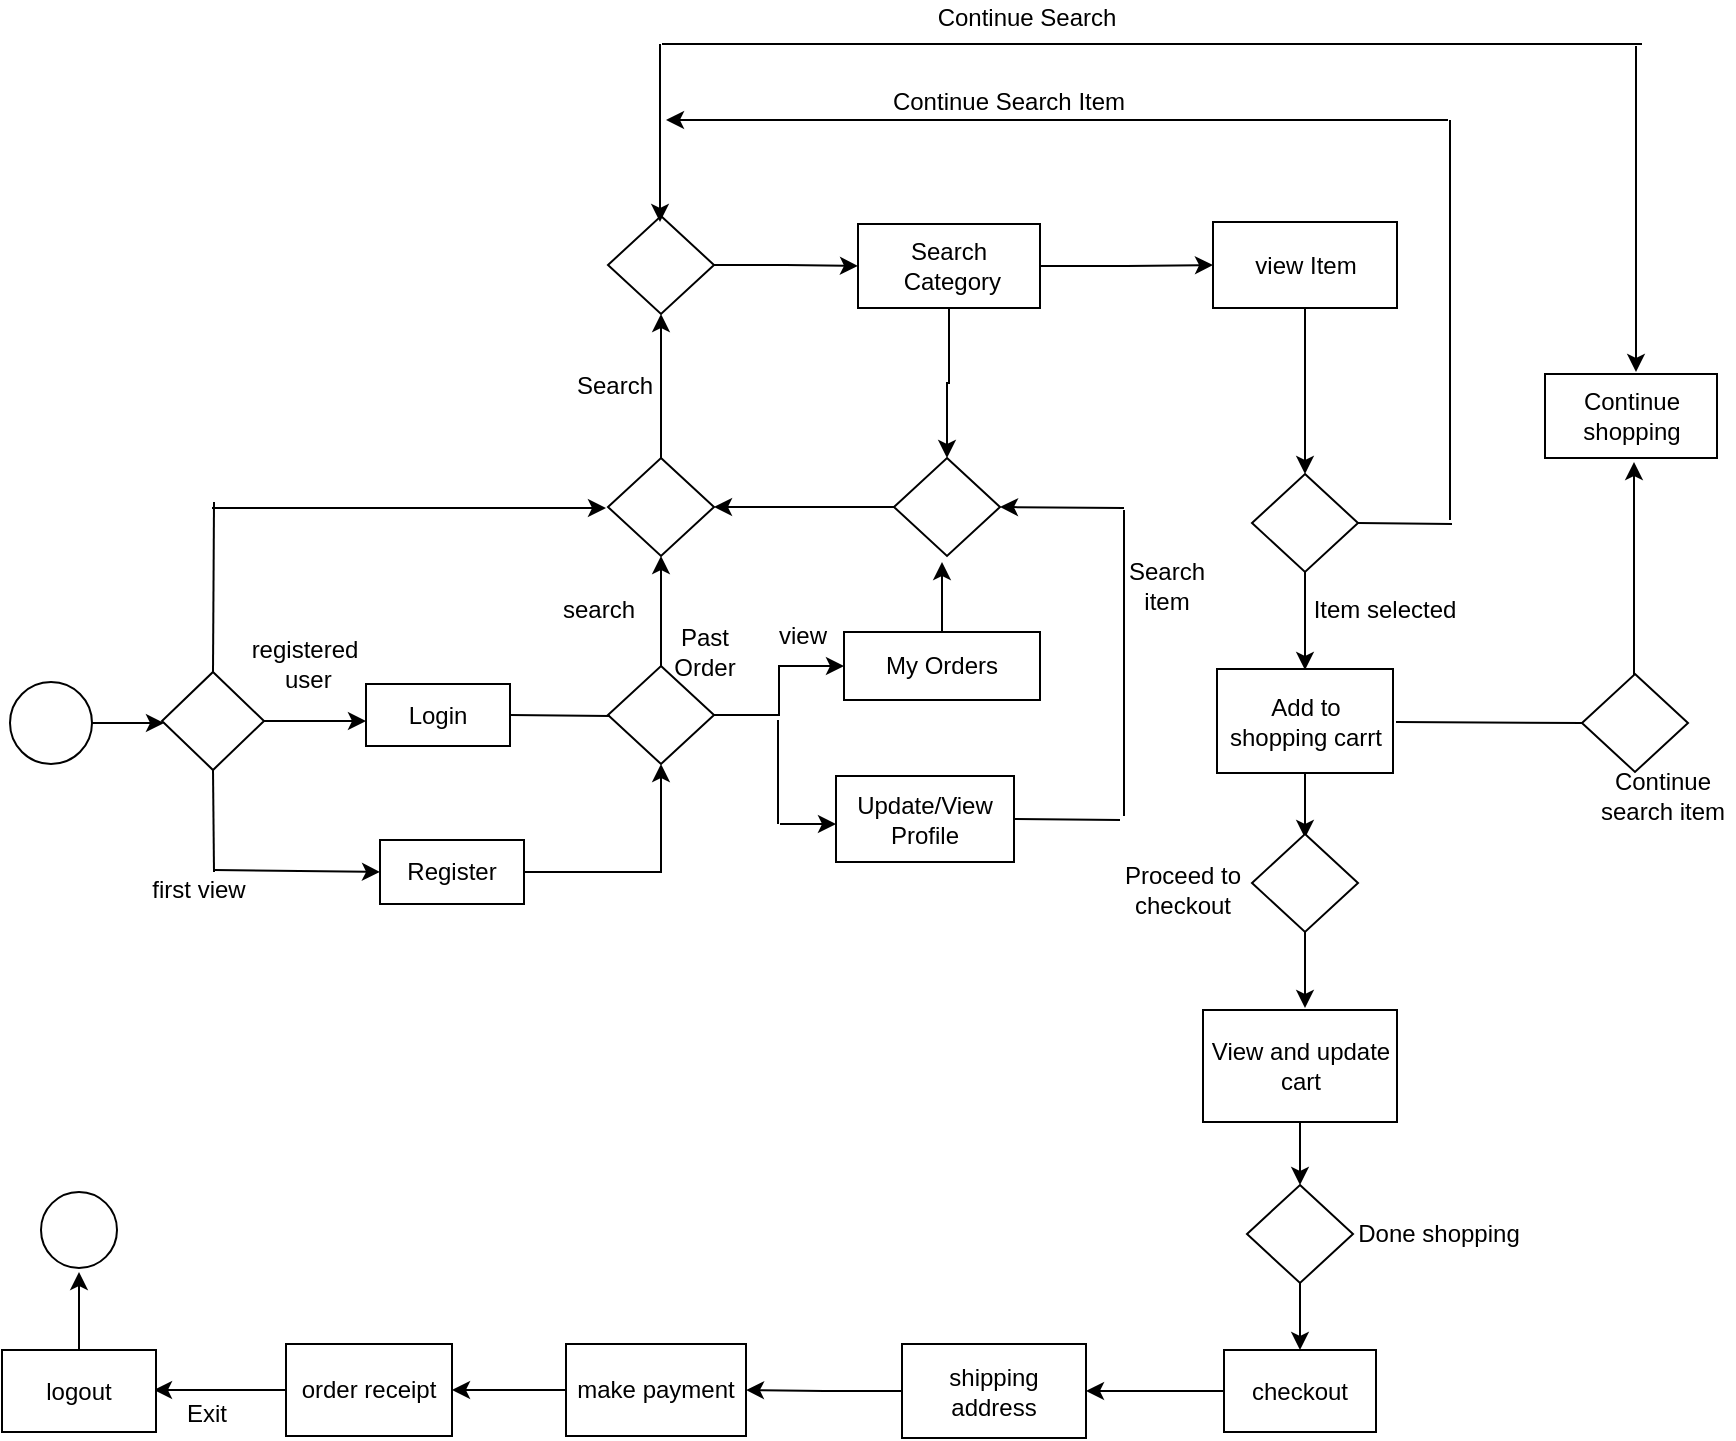 <mxfile version="14.6.9"><diagram id="OOdare-w-GVQDJ9UAYvX" name="Page-1"><mxGraphModel dx="937" dy="1980" grid="0" gridSize="10" guides="1" tooltips="1" connect="1" arrows="1" fold="1" page="1" pageScale="1" pageWidth="827" pageHeight="1169" math="0" shadow="0"><root><mxCell id="0"/><mxCell id="1" parent="0"/><mxCell id="eecgPtOqIDZe11I3rvTA-28" style="edgeStyle=orthogonalEdgeStyle;rounded=0;orthogonalLoop=1;jettySize=auto;html=1;" edge="1" parent="1" source="eecgPtOqIDZe11I3rvTA-1"><mxGeometry relative="1" as="geometry"><mxPoint x="114" y="216.5" as="targetPoint"/></mxGeometry></mxCell><mxCell id="eecgPtOqIDZe11I3rvTA-1" value="" style="ellipse;whiteSpace=wrap;html=1;aspect=fixed;" vertex="1" parent="1"><mxGeometry x="37" y="196" width="41" height="41" as="geometry"/></mxCell><mxCell id="eecgPtOqIDZe11I3rvTA-29" style="edgeStyle=orthogonalEdgeStyle;rounded=0;orthogonalLoop=1;jettySize=auto;html=1;" edge="1" parent="1" source="eecgPtOqIDZe11I3rvTA-2"><mxGeometry relative="1" as="geometry"><mxPoint x="215" y="215.5" as="targetPoint"/></mxGeometry></mxCell><mxCell id="eecgPtOqIDZe11I3rvTA-2" value="" style="rhombus;whiteSpace=wrap;html=1;" vertex="1" parent="1"><mxGeometry x="113" y="191" width="51" height="49" as="geometry"/></mxCell><mxCell id="eecgPtOqIDZe11I3rvTA-3" value="Login" style="rounded=0;whiteSpace=wrap;html=1;" vertex="1" parent="1"><mxGeometry x="215" y="197" width="72" height="31" as="geometry"/></mxCell><mxCell id="eecgPtOqIDZe11I3rvTA-95" style="edgeStyle=orthogonalEdgeStyle;rounded=0;orthogonalLoop=1;jettySize=auto;html=1;entryX=0.5;entryY=1;entryDx=0;entryDy=0;" edge="1" parent="1" source="eecgPtOqIDZe11I3rvTA-4" target="eecgPtOqIDZe11I3rvTA-5"><mxGeometry relative="1" as="geometry"/></mxCell><mxCell id="eecgPtOqIDZe11I3rvTA-4" value="Register" style="rounded=0;whiteSpace=wrap;html=1;" vertex="1" parent="1"><mxGeometry x="222" y="275" width="72" height="32" as="geometry"/></mxCell><mxCell id="eecgPtOqIDZe11I3rvTA-32" style="edgeStyle=orthogonalEdgeStyle;rounded=0;orthogonalLoop=1;jettySize=auto;html=1;entryX=0.5;entryY=1;entryDx=0;entryDy=0;" edge="1" parent="1" source="eecgPtOqIDZe11I3rvTA-5" target="eecgPtOqIDZe11I3rvTA-6"><mxGeometry relative="1" as="geometry"/></mxCell><mxCell id="eecgPtOqIDZe11I3rvTA-37" style="edgeStyle=orthogonalEdgeStyle;rounded=0;orthogonalLoop=1;jettySize=auto;html=1;exitX=1;exitY=0.5;exitDx=0;exitDy=0;" edge="1" parent="1" source="eecgPtOqIDZe11I3rvTA-5" target="eecgPtOqIDZe11I3rvTA-10"><mxGeometry relative="1" as="geometry"/></mxCell><mxCell id="eecgPtOqIDZe11I3rvTA-5" value="" style="rhombus;whiteSpace=wrap;html=1;" vertex="1" parent="1"><mxGeometry x="336" y="188" width="53" height="49" as="geometry"/></mxCell><mxCell id="eecgPtOqIDZe11I3rvTA-33" style="edgeStyle=orthogonalEdgeStyle;rounded=0;orthogonalLoop=1;jettySize=auto;html=1;" edge="1" parent="1" source="eecgPtOqIDZe11I3rvTA-6" target="eecgPtOqIDZe11I3rvTA-7"><mxGeometry relative="1" as="geometry"/></mxCell><mxCell id="eecgPtOqIDZe11I3rvTA-6" value="" style="rhombus;whiteSpace=wrap;html=1;" vertex="1" parent="1"><mxGeometry x="336" y="84" width="53" height="49" as="geometry"/></mxCell><mxCell id="eecgPtOqIDZe11I3rvTA-34" style="edgeStyle=orthogonalEdgeStyle;rounded=0;orthogonalLoop=1;jettySize=auto;html=1;entryX=0;entryY=0.5;entryDx=0;entryDy=0;" edge="1" parent="1" source="eecgPtOqIDZe11I3rvTA-7" target="eecgPtOqIDZe11I3rvTA-12"><mxGeometry relative="1" as="geometry"><mxPoint x="453" y="-12" as="targetPoint"/></mxGeometry></mxCell><mxCell id="eecgPtOqIDZe11I3rvTA-7" value="" style="rhombus;whiteSpace=wrap;html=1;" vertex="1" parent="1"><mxGeometry x="336" y="-37" width="53" height="49" as="geometry"/></mxCell><mxCell id="eecgPtOqIDZe11I3rvTA-41" style="edgeStyle=orthogonalEdgeStyle;rounded=0;orthogonalLoop=1;jettySize=auto;html=1;entryX=1;entryY=0.5;entryDx=0;entryDy=0;" edge="1" parent="1" source="eecgPtOqIDZe11I3rvTA-8" target="eecgPtOqIDZe11I3rvTA-6"><mxGeometry relative="1" as="geometry"/></mxCell><mxCell id="eecgPtOqIDZe11I3rvTA-8" value="" style="rhombus;whiteSpace=wrap;html=1;" vertex="1" parent="1"><mxGeometry x="479" y="84" width="53" height="49" as="geometry"/></mxCell><mxCell id="eecgPtOqIDZe11I3rvTA-48" style="edgeStyle=orthogonalEdgeStyle;rounded=0;orthogonalLoop=1;jettySize=auto;html=1;" edge="1" parent="1" source="eecgPtOqIDZe11I3rvTA-9"><mxGeometry relative="1" as="geometry"><mxPoint x="684.5" y="190" as="targetPoint"/></mxGeometry></mxCell><mxCell id="eecgPtOqIDZe11I3rvTA-9" value="" style="rhombus;whiteSpace=wrap;html=1;" vertex="1" parent="1"><mxGeometry x="658" y="92" width="53" height="49" as="geometry"/></mxCell><mxCell id="eecgPtOqIDZe11I3rvTA-40" style="edgeStyle=orthogonalEdgeStyle;rounded=0;orthogonalLoop=1;jettySize=auto;html=1;" edge="1" parent="1" source="eecgPtOqIDZe11I3rvTA-10"><mxGeometry relative="1" as="geometry"><mxPoint x="503" y="136" as="targetPoint"/></mxGeometry></mxCell><mxCell id="eecgPtOqIDZe11I3rvTA-10" value="My Orders" style="rounded=0;whiteSpace=wrap;html=1;" vertex="1" parent="1"><mxGeometry x="454" y="171" width="98" height="34" as="geometry"/></mxCell><mxCell id="eecgPtOqIDZe11I3rvTA-11" value="Update/View Profile" style="rounded=0;whiteSpace=wrap;html=1;" vertex="1" parent="1"><mxGeometry x="450" y="243" width="89" height="43" as="geometry"/></mxCell><mxCell id="eecgPtOqIDZe11I3rvTA-36" style="edgeStyle=orthogonalEdgeStyle;rounded=0;orthogonalLoop=1;jettySize=auto;html=1;entryX=0;entryY=0.5;entryDx=0;entryDy=0;" edge="1" parent="1" source="eecgPtOqIDZe11I3rvTA-12" target="eecgPtOqIDZe11I3rvTA-13"><mxGeometry relative="1" as="geometry"/></mxCell><mxCell id="eecgPtOqIDZe11I3rvTA-42" style="edgeStyle=orthogonalEdgeStyle;rounded=0;orthogonalLoop=1;jettySize=auto;html=1;entryX=0.5;entryY=0;entryDx=0;entryDy=0;" edge="1" parent="1" source="eecgPtOqIDZe11I3rvTA-12" target="eecgPtOqIDZe11I3rvTA-8"><mxGeometry relative="1" as="geometry"/></mxCell><mxCell id="eecgPtOqIDZe11I3rvTA-12" value="Search &amp;nbsp;Category" style="rounded=0;whiteSpace=wrap;html=1;" vertex="1" parent="1"><mxGeometry x="461" y="-33" width="91" height="42" as="geometry"/></mxCell><mxCell id="eecgPtOqIDZe11I3rvTA-47" style="edgeStyle=orthogonalEdgeStyle;rounded=0;orthogonalLoop=1;jettySize=auto;html=1;" edge="1" parent="1" source="eecgPtOqIDZe11I3rvTA-13" target="eecgPtOqIDZe11I3rvTA-9"><mxGeometry relative="1" as="geometry"/></mxCell><mxCell id="eecgPtOqIDZe11I3rvTA-13" value="view Item" style="rounded=0;whiteSpace=wrap;html=1;" vertex="1" parent="1"><mxGeometry x="638.5" y="-34" width="92" height="43" as="geometry"/></mxCell><mxCell id="eecgPtOqIDZe11I3rvTA-49" style="edgeStyle=orthogonalEdgeStyle;rounded=0;orthogonalLoop=1;jettySize=auto;html=1;" edge="1" parent="1" source="eecgPtOqIDZe11I3rvTA-16"><mxGeometry relative="1" as="geometry"><mxPoint x="684.5" y="274" as="targetPoint"/></mxGeometry></mxCell><mxCell id="eecgPtOqIDZe11I3rvTA-16" value="Add to shopping carrt" style="rounded=0;whiteSpace=wrap;html=1;" vertex="1" parent="1"><mxGeometry x="640.5" y="189.5" width="88" height="52" as="geometry"/></mxCell><mxCell id="eecgPtOqIDZe11I3rvTA-67" style="edgeStyle=orthogonalEdgeStyle;rounded=0;orthogonalLoop=1;jettySize=auto;html=1;entryX=0.5;entryY=0;entryDx=0;entryDy=0;" edge="1" parent="1" source="eecgPtOqIDZe11I3rvTA-17" target="eecgPtOqIDZe11I3rvTA-19"><mxGeometry relative="1" as="geometry"/></mxCell><mxCell id="eecgPtOqIDZe11I3rvTA-17" value="View and update cart" style="rounded=0;whiteSpace=wrap;html=1;" vertex="1" parent="1"><mxGeometry x="633.5" y="360" width="97" height="56" as="geometry"/></mxCell><mxCell id="eecgPtOqIDZe11I3rvTA-51" style="edgeStyle=orthogonalEdgeStyle;rounded=0;orthogonalLoop=1;jettySize=auto;html=1;" edge="1" parent="1" source="eecgPtOqIDZe11I3rvTA-18"><mxGeometry relative="1" as="geometry"><mxPoint x="684.5" y="359" as="targetPoint"/></mxGeometry></mxCell><mxCell id="eecgPtOqIDZe11I3rvTA-18" value="" style="rhombus;whiteSpace=wrap;html=1;" vertex="1" parent="1"><mxGeometry x="658" y="272" width="53" height="49" as="geometry"/></mxCell><mxCell id="eecgPtOqIDZe11I3rvTA-68" style="edgeStyle=orthogonalEdgeStyle;rounded=0;orthogonalLoop=1;jettySize=auto;html=1;entryX=0.5;entryY=0;entryDx=0;entryDy=0;" edge="1" parent="1" source="eecgPtOqIDZe11I3rvTA-19" target="eecgPtOqIDZe11I3rvTA-22"><mxGeometry relative="1" as="geometry"/></mxCell><mxCell id="eecgPtOqIDZe11I3rvTA-19" value="" style="rhombus;whiteSpace=wrap;html=1;" vertex="1" parent="1"><mxGeometry x="655.5" y="447.5" width="53" height="49" as="geometry"/></mxCell><mxCell id="eecgPtOqIDZe11I3rvTA-66" style="edgeStyle=orthogonalEdgeStyle;rounded=0;orthogonalLoop=1;jettySize=auto;html=1;" edge="1" parent="1" source="eecgPtOqIDZe11I3rvTA-20"><mxGeometry relative="1" as="geometry"><mxPoint x="849" y="86" as="targetPoint"/></mxGeometry></mxCell><mxCell id="eecgPtOqIDZe11I3rvTA-20" value="" style="rhombus;whiteSpace=wrap;html=1;" vertex="1" parent="1"><mxGeometry x="823" y="192" width="53" height="49" as="geometry"/></mxCell><mxCell id="eecgPtOqIDZe11I3rvTA-21" value="Continue shopping" style="rounded=0;whiteSpace=wrap;html=1;" vertex="1" parent="1"><mxGeometry x="804.5" y="42" width="86" height="42" as="geometry"/></mxCell><mxCell id="eecgPtOqIDZe11I3rvTA-69" style="edgeStyle=orthogonalEdgeStyle;rounded=0;orthogonalLoop=1;jettySize=auto;html=1;entryX=1;entryY=0.5;entryDx=0;entryDy=0;" edge="1" parent="1" source="eecgPtOqIDZe11I3rvTA-22" target="eecgPtOqIDZe11I3rvTA-23"><mxGeometry relative="1" as="geometry"/></mxCell><mxCell id="eecgPtOqIDZe11I3rvTA-22" value="checkout" style="rounded=0;whiteSpace=wrap;html=1;" vertex="1" parent="1"><mxGeometry x="644" y="530" width="76" height="41" as="geometry"/></mxCell><mxCell id="eecgPtOqIDZe11I3rvTA-70" style="edgeStyle=orthogonalEdgeStyle;rounded=0;orthogonalLoop=1;jettySize=auto;html=1;entryX=1;entryY=0.5;entryDx=0;entryDy=0;" edge="1" parent="1" source="eecgPtOqIDZe11I3rvTA-23" target="eecgPtOqIDZe11I3rvTA-24"><mxGeometry relative="1" as="geometry"/></mxCell><mxCell id="eecgPtOqIDZe11I3rvTA-23" value="shipping address" style="rounded=0;whiteSpace=wrap;html=1;" vertex="1" parent="1"><mxGeometry x="483" y="527" width="92" height="47" as="geometry"/></mxCell><mxCell id="eecgPtOqIDZe11I3rvTA-71" style="edgeStyle=orthogonalEdgeStyle;rounded=0;orthogonalLoop=1;jettySize=auto;html=1;entryX=1;entryY=0.5;entryDx=0;entryDy=0;" edge="1" parent="1" source="eecgPtOqIDZe11I3rvTA-24" target="eecgPtOqIDZe11I3rvTA-25"><mxGeometry relative="1" as="geometry"/></mxCell><mxCell id="eecgPtOqIDZe11I3rvTA-24" value="make payment" style="rounded=0;whiteSpace=wrap;html=1;" vertex="1" parent="1"><mxGeometry x="315" y="527" width="90" height="46" as="geometry"/></mxCell><mxCell id="eecgPtOqIDZe11I3rvTA-72" style="edgeStyle=orthogonalEdgeStyle;rounded=0;orthogonalLoop=1;jettySize=auto;html=1;" edge="1" parent="1" source="eecgPtOqIDZe11I3rvTA-25"><mxGeometry relative="1" as="geometry"><mxPoint x="109" y="550" as="targetPoint"/></mxGeometry></mxCell><mxCell id="eecgPtOqIDZe11I3rvTA-25" value="order receipt" style="rounded=0;whiteSpace=wrap;html=1;" vertex="1" parent="1"><mxGeometry x="175" y="527" width="83" height="46" as="geometry"/></mxCell><mxCell id="eecgPtOqIDZe11I3rvTA-73" style="edgeStyle=orthogonalEdgeStyle;rounded=0;orthogonalLoop=1;jettySize=auto;html=1;" edge="1" parent="1" source="eecgPtOqIDZe11I3rvTA-26"><mxGeometry relative="1" as="geometry"><mxPoint x="71.5" y="491" as="targetPoint"/></mxGeometry></mxCell><mxCell id="eecgPtOqIDZe11I3rvTA-26" value="logout" style="rounded=0;whiteSpace=wrap;html=1;" vertex="1" parent="1"><mxGeometry x="33" y="530" width="77" height="41" as="geometry"/></mxCell><mxCell id="eecgPtOqIDZe11I3rvTA-27" value="" style="ellipse;whiteSpace=wrap;html=1;aspect=fixed;" vertex="1" parent="1"><mxGeometry x="52.5" y="451" width="38" height="38" as="geometry"/></mxCell><mxCell id="eecgPtOqIDZe11I3rvTA-31" value="" style="endArrow=none;html=1;exitX=1;exitY=0.5;exitDx=0;exitDy=0;" edge="1" parent="1" source="eecgPtOqIDZe11I3rvTA-3"><mxGeometry width="50" height="50" relative="1" as="geometry"><mxPoint x="314" y="587" as="sourcePoint"/><mxPoint x="337" y="213" as="targetPoint"/></mxGeometry></mxCell><mxCell id="eecgPtOqIDZe11I3rvTA-38" value="" style="endArrow=classic;html=1;" edge="1" parent="1"><mxGeometry width="50" height="50" relative="1" as="geometry"><mxPoint x="422" y="267" as="sourcePoint"/><mxPoint x="450" y="267" as="targetPoint"/></mxGeometry></mxCell><mxCell id="eecgPtOqIDZe11I3rvTA-39" value="" style="endArrow=none;html=1;" edge="1" parent="1"><mxGeometry width="50" height="50" relative="1" as="geometry"><mxPoint x="421" y="267" as="sourcePoint"/><mxPoint x="421" y="215" as="targetPoint"/></mxGeometry></mxCell><mxCell id="eecgPtOqIDZe11I3rvTA-44" value="" style="endArrow=none;html=1;entryX=1;entryY=0.5;entryDx=0;entryDy=0;" edge="1" parent="1" target="eecgPtOqIDZe11I3rvTA-11"><mxGeometry width="50" height="50" relative="1" as="geometry"><mxPoint x="592" y="265" as="sourcePoint"/><mxPoint x="364" y="243" as="targetPoint"/></mxGeometry></mxCell><mxCell id="eecgPtOqIDZe11I3rvTA-45" value="" style="endArrow=classic;html=1;entryX=1;entryY=0.5;entryDx=0;entryDy=0;" edge="1" parent="1" target="eecgPtOqIDZe11I3rvTA-8"><mxGeometry width="50" height="50" relative="1" as="geometry"><mxPoint x="594" y="109" as="sourcePoint"/><mxPoint x="364" y="243" as="targetPoint"/></mxGeometry></mxCell><mxCell id="eecgPtOqIDZe11I3rvTA-46" value="" style="endArrow=none;html=1;" edge="1" parent="1"><mxGeometry width="50" height="50" relative="1" as="geometry"><mxPoint x="594" y="263" as="sourcePoint"/><mxPoint x="594" y="110" as="targetPoint"/></mxGeometry></mxCell><mxCell id="eecgPtOqIDZe11I3rvTA-52" value="" style="endArrow=none;html=1;entryX=0;entryY=0.5;entryDx=0;entryDy=0;" edge="1" parent="1" target="eecgPtOqIDZe11I3rvTA-20"><mxGeometry width="50" height="50" relative="1" as="geometry"><mxPoint x="730" y="216" as="sourcePoint"/><mxPoint x="463" y="263" as="targetPoint"/></mxGeometry></mxCell><mxCell id="eecgPtOqIDZe11I3rvTA-53" value="" style="endArrow=none;html=1;entryX=1;entryY=0.5;entryDx=0;entryDy=0;" edge="1" parent="1" target="eecgPtOqIDZe11I3rvTA-9"><mxGeometry width="50" height="50" relative="1" as="geometry"><mxPoint x="758" y="117" as="sourcePoint"/><mxPoint x="602" y="263" as="targetPoint"/></mxGeometry></mxCell><mxCell id="eecgPtOqIDZe11I3rvTA-56" value="" style="endArrow=none;html=1;" edge="1" parent="1"><mxGeometry width="50" height="50" relative="1" as="geometry"><mxPoint x="757" y="-85" as="sourcePoint"/><mxPoint x="757" y="115" as="targetPoint"/></mxGeometry></mxCell><mxCell id="eecgPtOqIDZe11I3rvTA-61" value="" style="endArrow=classic;html=1;" edge="1" parent="1"><mxGeometry width="50" height="50" relative="1" as="geometry"><mxPoint x="362" y="-123" as="sourcePoint"/><mxPoint x="362" y="-34" as="targetPoint"/></mxGeometry></mxCell><mxCell id="eecgPtOqIDZe11I3rvTA-62" value="" style="endArrow=none;html=1;" edge="1" parent="1"><mxGeometry width="50" height="50" relative="1" as="geometry"><mxPoint x="363" y="-123" as="sourcePoint"/><mxPoint x="853" y="-123" as="targetPoint"/></mxGeometry></mxCell><mxCell id="eecgPtOqIDZe11I3rvTA-63" value="" style="endArrow=classic;html=1;" edge="1" parent="1"><mxGeometry width="50" height="50" relative="1" as="geometry"><mxPoint x="850" y="-122" as="sourcePoint"/><mxPoint x="850" y="41" as="targetPoint"/></mxGeometry></mxCell><mxCell id="eecgPtOqIDZe11I3rvTA-64" value="" style="endArrow=classic;html=1;" edge="1" parent="1"><mxGeometry width="50" height="50" relative="1" as="geometry"><mxPoint x="756" y="-85" as="sourcePoint"/><mxPoint x="365" y="-85" as="targetPoint"/></mxGeometry></mxCell><mxCell id="eecgPtOqIDZe11I3rvTA-74" value="Exit" style="text;html=1;align=center;verticalAlign=middle;resizable=0;points=[];autosize=1;strokeColor=none;" vertex="1" parent="1"><mxGeometry x="120" y="553" width="30" height="18" as="geometry"/></mxCell><mxCell id="eecgPtOqIDZe11I3rvTA-75" value="Done shopping" style="text;html=1;align=center;verticalAlign=middle;resizable=0;points=[];autosize=1;strokeColor=none;" vertex="1" parent="1"><mxGeometry x="705" y="463" width="91" height="18" as="geometry"/></mxCell><mxCell id="eecgPtOqIDZe11I3rvTA-76" value="Proceed to &lt;br&gt;checkout" style="text;html=1;align=center;verticalAlign=middle;resizable=0;points=[];autosize=1;strokeColor=none;" vertex="1" parent="1"><mxGeometry x="587" y="284" width="71" height="32" as="geometry"/></mxCell><mxCell id="eecgPtOqIDZe11I3rvTA-77" value="Item selected" style="text;html=1;align=center;verticalAlign=middle;resizable=0;points=[];autosize=1;strokeColor=none;" vertex="1" parent="1"><mxGeometry x="683" y="151" width="81" height="18" as="geometry"/></mxCell><mxCell id="eecgPtOqIDZe11I3rvTA-78" value="Continue Search" style="text;html=1;align=center;verticalAlign=middle;resizable=0;points=[];autosize=1;strokeColor=none;" vertex="1" parent="1"><mxGeometry x="495" y="-145" width="99" height="18" as="geometry"/></mxCell><mxCell id="eecgPtOqIDZe11I3rvTA-79" value="Continue Search Item" style="text;html=1;align=center;verticalAlign=middle;resizable=0;points=[];autosize=1;strokeColor=none;" vertex="1" parent="1"><mxGeometry x="473" y="-103" width="126" height="18" as="geometry"/></mxCell><mxCell id="eecgPtOqIDZe11I3rvTA-80" value="registered&lt;br&gt;&amp;nbsp;user" style="text;html=1;align=center;verticalAlign=middle;resizable=0;points=[];autosize=1;strokeColor=none;" vertex="1" parent="1"><mxGeometry x="152" y="171" width="63" height="32" as="geometry"/></mxCell><mxCell id="eecgPtOqIDZe11I3rvTA-81" value="view" style="text;html=1;align=center;verticalAlign=middle;resizable=0;points=[];autosize=1;strokeColor=none;" vertex="1" parent="1"><mxGeometry x="416" y="164" width="34" height="18" as="geometry"/></mxCell><mxCell id="eecgPtOqIDZe11I3rvTA-83" value="" style="endArrow=none;html=1;exitX=0.5;exitY=0;exitDx=0;exitDy=0;" edge="1" parent="1" source="eecgPtOqIDZe11I3rvTA-2"><mxGeometry width="50" height="50" relative="1" as="geometry"><mxPoint x="331" y="236" as="sourcePoint"/><mxPoint x="139" y="106" as="targetPoint"/></mxGeometry></mxCell><mxCell id="eecgPtOqIDZe11I3rvTA-85" value="" style="endArrow=classic;html=1;" edge="1" parent="1"><mxGeometry width="50" height="50" relative="1" as="geometry"><mxPoint x="138" y="109" as="sourcePoint"/><mxPoint x="335" y="109" as="targetPoint"/></mxGeometry></mxCell><mxCell id="eecgPtOqIDZe11I3rvTA-86" value="Search" style="text;html=1;align=center;verticalAlign=middle;resizable=0;points=[];autosize=1;strokeColor=none;" vertex="1" parent="1"><mxGeometry x="315" y="39" width="48" height="18" as="geometry"/></mxCell><mxCell id="eecgPtOqIDZe11I3rvTA-88" value="" style="endArrow=none;html=1;exitX=0.5;exitY=1;exitDx=0;exitDy=0;" edge="1" parent="1" source="eecgPtOqIDZe11I3rvTA-2"><mxGeometry width="50" height="50" relative="1" as="geometry"><mxPoint x="322" y="215" as="sourcePoint"/><mxPoint x="139" y="291" as="targetPoint"/></mxGeometry></mxCell><mxCell id="eecgPtOqIDZe11I3rvTA-89" value="" style="endArrow=classic;html=1;entryX=0;entryY=0.5;entryDx=0;entryDy=0;" edge="1" parent="1" target="eecgPtOqIDZe11I3rvTA-4"><mxGeometry width="50" height="50" relative="1" as="geometry"><mxPoint x="139" y="290" as="sourcePoint"/><mxPoint x="372" y="165" as="targetPoint"/></mxGeometry></mxCell><mxCell id="eecgPtOqIDZe11I3rvTA-90" value="first view" style="text;html=1;align=center;verticalAlign=middle;resizable=0;points=[];autosize=1;strokeColor=none;" vertex="1" parent="1"><mxGeometry x="102" y="291" width="57" height="18" as="geometry"/></mxCell><mxCell id="eecgPtOqIDZe11I3rvTA-91" value="search" style="text;html=1;align=center;verticalAlign=middle;resizable=0;points=[];autosize=1;strokeColor=none;" vertex="1" parent="1"><mxGeometry x="308" y="151" width="46" height="18" as="geometry"/></mxCell><mxCell id="eecgPtOqIDZe11I3rvTA-93" value="Search &lt;br&gt;item" style="text;html=1;align=center;verticalAlign=middle;resizable=0;points=[];autosize=1;strokeColor=none;" vertex="1" parent="1"><mxGeometry x="589.5" y="132" width="51" height="32" as="geometry"/></mxCell><mxCell id="eecgPtOqIDZe11I3rvTA-96" value="Past &lt;br&gt;Order" style="text;html=1;align=center;verticalAlign=middle;resizable=0;points=[];autosize=1;strokeColor=none;" vertex="1" parent="1"><mxGeometry x="363" y="165" width="41" height="32" as="geometry"/></mxCell><mxCell id="eecgPtOqIDZe11I3rvTA-97" value="Continue &lt;br&gt;search item" style="text;html=1;align=center;verticalAlign=middle;resizable=0;points=[];autosize=1;strokeColor=none;" vertex="1" parent="1"><mxGeometry x="827" y="237" width="72" height="32" as="geometry"/></mxCell></root></mxGraphModel></diagram></mxfile>